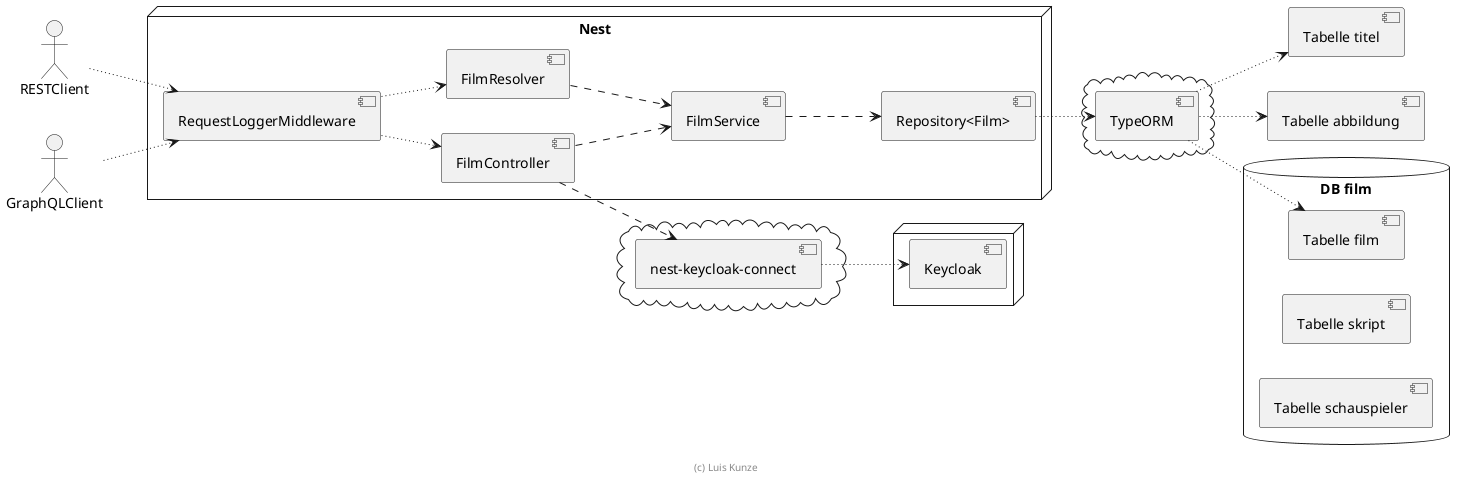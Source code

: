 ' Copyright (C) 2019 - present Juergen Zimmermann, Hochschule Karlsruhe
'
' This program is free software: you can redistribute it and/or modify
' it under the terms of the GNU General Public License as published by
' the Free Software Foundation, either version 3 of the License, or
' (at your option) any later version.
'
' This program is distributed in the hope that it will be useful,
' but WITHOUT ANY WARRANTY; without even the implied warranty of
' MERCHANTABILITY or FITNESS FOR A PARTICULAR PURPOSE.  See the
' GNU General Public License for more details.
'
' You should have received a copy of the GNU General Public License
' along with this program.  If not, see <https://www.gnu.org/licenses/>.

' Preview durch <Alt>d

@startuml Komponenten

left to right direction

actor RESTClient
actor GraphQLClient

node "Nest" {
  [RequestLoggerMiddleware]

  [FilmController]
  [FilmResolver]

  [FilmService]

  [Repository<Film>]
}


cloud {
    [TypeORM]
}

cloud {
    [nest-keycloak-connect]
}

database "DB film" {
    [Tabelle film]
    [Tabelle skript]
    [Tabelle schauspieler]
}

node {
    [Keycloak]
}

RESTClient ~~> [RequestLoggerMiddleware]
GraphQLClient ~~> [RequestLoggerMiddleware]

[RequestLoggerMiddleware] ~~> [FilmController]
[RequestLoggerMiddleware] ~~> [FilmResolver]

[FilmController] ..> [FilmService]
[FilmResolver] ..> [FilmService]
[FilmService] ..> [Repository<Film>]

[Repository<Film>] ~~> [TypeORM]
[TypeORM] ~~> [Tabelle film]
[TypeORM] ~~> [Tabelle titel]
[TypeORM] ~~> [Tabelle abbildung]

[FilmController] ..> [nest-keycloak-connect]
[nest-keycloak-connect] ~~> [Keycloak]

footer (c) Luis Kunze

@enduml

